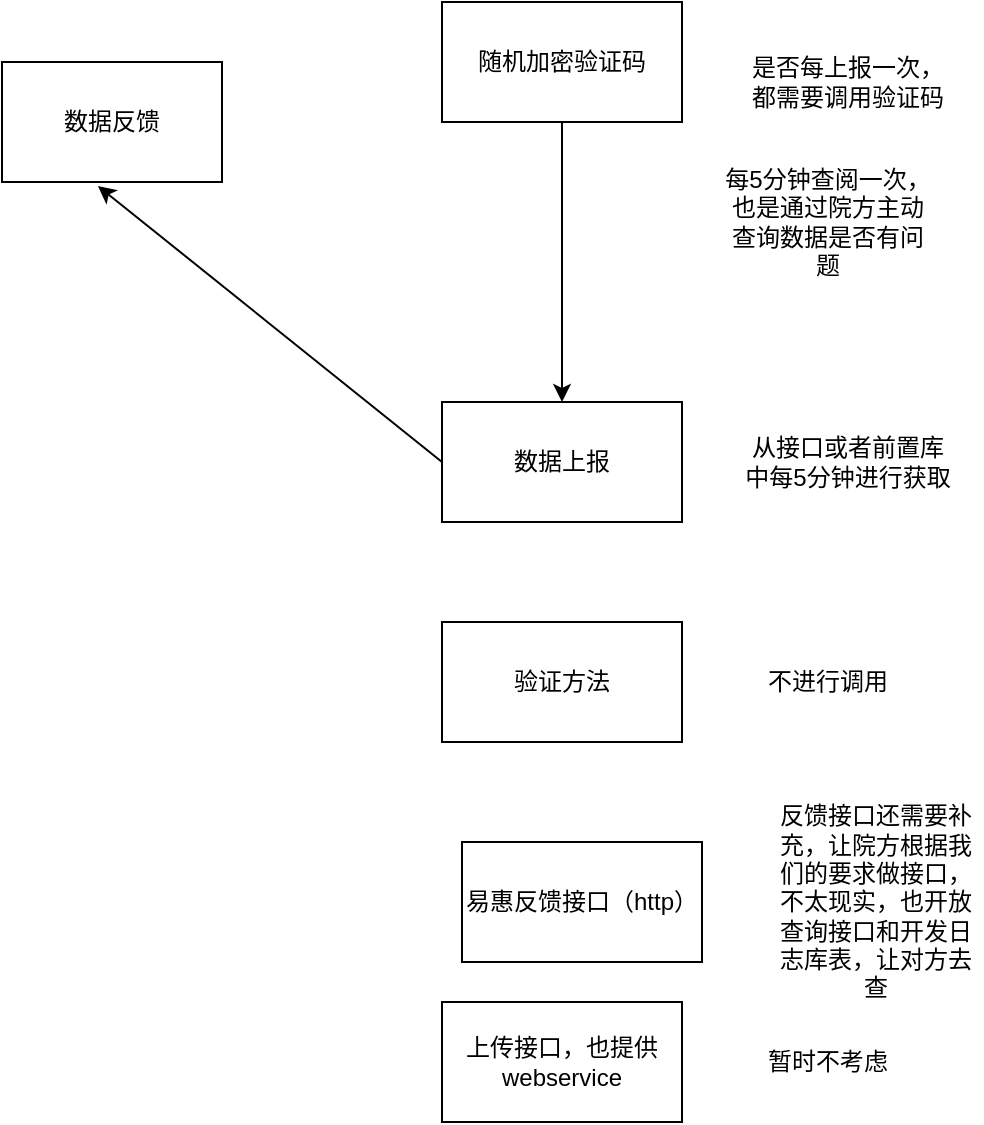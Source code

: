 <mxfile version="14.4.9" type="github">
  <diagram id="q5IRWlEj_tBxsEDcjkvn" name="第 1 页">
    <mxGraphModel dx="1422" dy="716" grid="1" gridSize="10" guides="1" tooltips="1" connect="1" arrows="1" fold="1" page="1" pageScale="1" pageWidth="827" pageHeight="1169" math="0" shadow="0">
      <root>
        <mxCell id="0" />
        <mxCell id="1" parent="0" />
        <mxCell id="l8pBboNVzCoDcgD-SjBr-1" value="随机加密验证码" style="rounded=0;whiteSpace=wrap;html=1;" vertex="1" parent="1">
          <mxGeometry x="250" y="100" width="120" height="60" as="geometry" />
        </mxCell>
        <mxCell id="l8pBboNVzCoDcgD-SjBr-3" value="数据反馈" style="rounded=0;whiteSpace=wrap;html=1;" vertex="1" parent="1">
          <mxGeometry x="30" y="130" width="110" height="60" as="geometry" />
        </mxCell>
        <mxCell id="l8pBboNVzCoDcgD-SjBr-4" value="数据上报" style="rounded=0;whiteSpace=wrap;html=1;" vertex="1" parent="1">
          <mxGeometry x="250" y="300" width="120" height="60" as="geometry" />
        </mxCell>
        <mxCell id="l8pBboNVzCoDcgD-SjBr-5" value="验证方法" style="rounded=0;whiteSpace=wrap;html=1;" vertex="1" parent="1">
          <mxGeometry x="250" y="410" width="120" height="60" as="geometry" />
        </mxCell>
        <mxCell id="l8pBboNVzCoDcgD-SjBr-7" value="从接口或者前置库中每5分钟进行获取" style="text;html=1;strokeColor=none;fillColor=none;align=center;verticalAlign=middle;whiteSpace=wrap;rounded=0;" vertex="1" parent="1">
          <mxGeometry x="400" y="320" width="106" height="20" as="geometry" />
        </mxCell>
        <mxCell id="l8pBboNVzCoDcgD-SjBr-9" value="每5分钟查阅一次，也是通过院方主动查询数据是否有问题" style="text;html=1;strokeColor=none;fillColor=none;align=center;verticalAlign=middle;whiteSpace=wrap;rounded=0;" vertex="1" parent="1">
          <mxGeometry x="390" y="200" width="106" height="20" as="geometry" />
        </mxCell>
        <mxCell id="l8pBboNVzCoDcgD-SjBr-10" value="是否每上报一次，都需要调用验证码" style="text;html=1;strokeColor=none;fillColor=none;align=center;verticalAlign=middle;whiteSpace=wrap;rounded=0;" vertex="1" parent="1">
          <mxGeometry x="400" y="130" width="106" height="20" as="geometry" />
        </mxCell>
        <mxCell id="l8pBboNVzCoDcgD-SjBr-11" value="" style="endArrow=classic;html=1;exitX=0;exitY=0.5;exitDx=0;exitDy=0;entryX=0.436;entryY=1.033;entryDx=0;entryDy=0;entryPerimeter=0;" edge="1" parent="1" source="l8pBboNVzCoDcgD-SjBr-4" target="l8pBboNVzCoDcgD-SjBr-3">
          <mxGeometry width="50" height="50" relative="1" as="geometry">
            <mxPoint x="390" y="380" as="sourcePoint" />
            <mxPoint x="70" y="290" as="targetPoint" />
          </mxGeometry>
        </mxCell>
        <mxCell id="l8pBboNVzCoDcgD-SjBr-12" value="" style="endArrow=classic;html=1;exitX=0.5;exitY=1;exitDx=0;exitDy=0;" edge="1" parent="1" source="l8pBboNVzCoDcgD-SjBr-1" target="l8pBboNVzCoDcgD-SjBr-4">
          <mxGeometry width="50" height="50" relative="1" as="geometry">
            <mxPoint x="390" y="380" as="sourcePoint" />
            <mxPoint x="440" y="330" as="targetPoint" />
          </mxGeometry>
        </mxCell>
        <mxCell id="l8pBboNVzCoDcgD-SjBr-13" value="不进行调用" style="text;html=1;strokeColor=none;fillColor=none;align=center;verticalAlign=middle;whiteSpace=wrap;rounded=0;" vertex="1" parent="1">
          <mxGeometry x="390" y="430" width="106" height="20" as="geometry" />
        </mxCell>
        <mxCell id="l8pBboNVzCoDcgD-SjBr-14" value="易惠反馈接口（http）" style="rounded=0;whiteSpace=wrap;html=1;" vertex="1" parent="1">
          <mxGeometry x="260" y="520" width="120" height="60" as="geometry" />
        </mxCell>
        <mxCell id="l8pBboNVzCoDcgD-SjBr-15" value="反馈接口还需要补充，让院方根据我们的要求做接口，不太现实，也开放查询接口和开发日志库表，让对方去查" style="text;html=1;strokeColor=none;fillColor=none;align=center;verticalAlign=middle;whiteSpace=wrap;rounded=0;" vertex="1" parent="1">
          <mxGeometry x="414" y="540" width="106" height="20" as="geometry" />
        </mxCell>
        <mxCell id="l8pBboNVzCoDcgD-SjBr-16" value="上传接口，也提供webservice" style="rounded=0;whiteSpace=wrap;html=1;" vertex="1" parent="1">
          <mxGeometry x="250" y="600" width="120" height="60" as="geometry" />
        </mxCell>
        <mxCell id="l8pBboNVzCoDcgD-SjBr-17" value="暂时不考虑" style="text;html=1;strokeColor=none;fillColor=none;align=center;verticalAlign=middle;whiteSpace=wrap;rounded=0;" vertex="1" parent="1">
          <mxGeometry x="390" y="620" width="106" height="20" as="geometry" />
        </mxCell>
      </root>
    </mxGraphModel>
  </diagram>
</mxfile>
